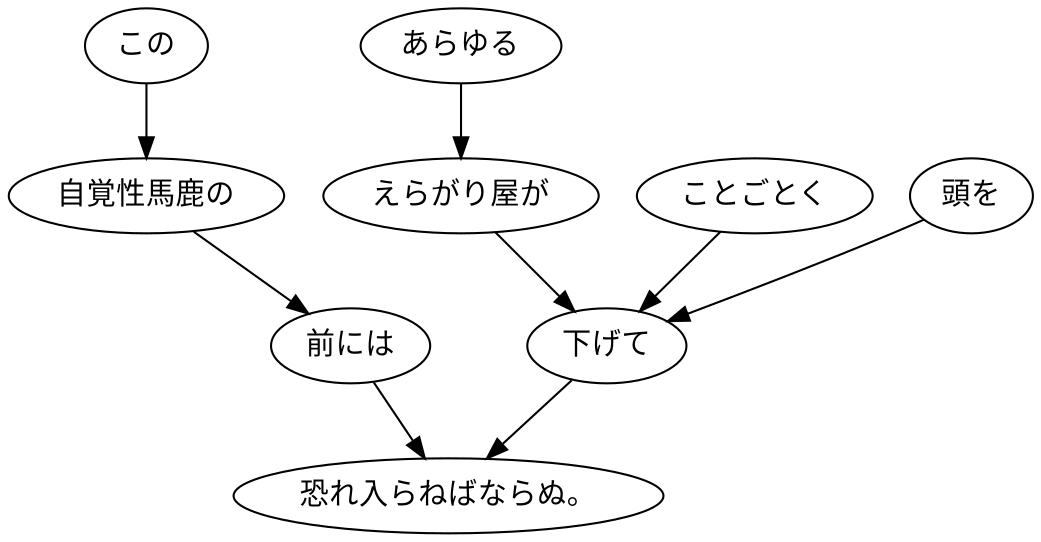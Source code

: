 digraph graph5719 {
	node0 [label="この"];
	node1 [label="自覚性馬鹿の"];
	node2 [label="前には"];
	node3 [label="あらゆる"];
	node4 [label="えらがり屋が"];
	node5 [label="ことごとく"];
	node6 [label="頭を"];
	node7 [label="下げて"];
	node8 [label="恐れ入らねばならぬ。"];
	node0 -> node1;
	node1 -> node2;
	node2 -> node8;
	node3 -> node4;
	node4 -> node7;
	node5 -> node7;
	node6 -> node7;
	node7 -> node8;
}
